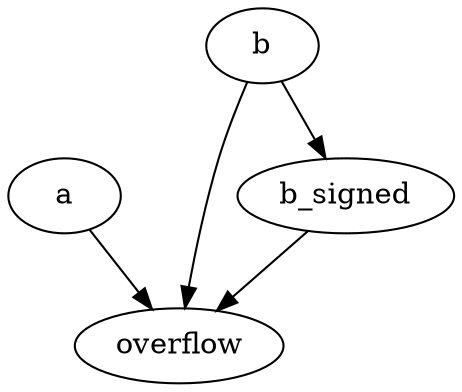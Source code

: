 strict digraph "" {
	a	[complexity=10,
		importance=0.4245283325,
		rank=0.04245283325];
	overflow	[complexity=0,
		importance=0.2735849975,
		rank=0.0];
	a -> overflow;
	b	[complexity=13,
		importance=0.61320771125,
		rank=0.0471698239423];
	b -> overflow;
	b_signed	[complexity=10,
		importance=0.46226437625,
		rank=0.046226437625];
	b -> b_signed;
	b_signed -> overflow;
}
